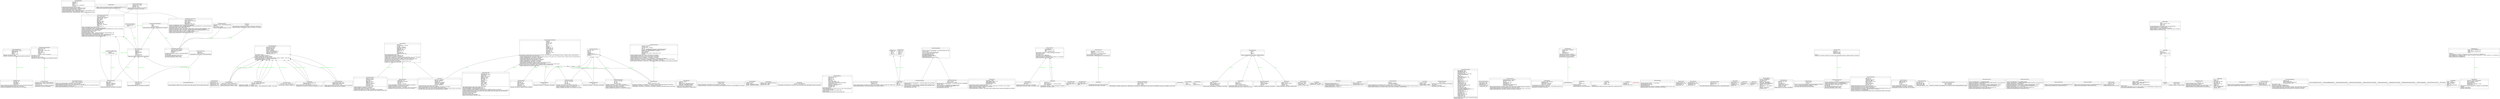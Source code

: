 digraph "classes_quantum_patterns" {
rankdir=BT
charset="utf-8"
"src.core.metrics.height_theory.AdaptiveHeightTheory" [color="black", fontcolor="black", label=<{AdaptiveHeightTheory|height_projection : Linear<br ALIGN="LEFT"/>height_structure<br ALIGN="LEFT"/>hidden_dim : int<br ALIGN="LEFT"/>history<br ALIGN="LEFT"/>optimizer : Adam<br ALIGN="LEFT"/>|adapt(loss: torch.Tensor): None<br ALIGN="LEFT"/>forward(x: torch.Tensor): Tuple[torch.Tensor, Dict[str, torch.Tensor]]<br ALIGN="LEFT"/>}>, shape="record", style="solid"];
"src.core.tiling.optimization.parameter_manager.AdaptiveParameterManager" [color="black", fontcolor="black", label=<{AdaptiveParameterManager|adapt_factor : float<br ALIGN="LEFT"/>base_lr : float<br ALIGN="LEFT"/>learning_rates : Dict[str, float]<br ALIGN="LEFT"/>max_lr : float<br ALIGN="LEFT"/>min_lr : float<br ALIGN="LEFT"/>momentum : float<br ALIGN="LEFT"/>monitor<br ALIGN="LEFT"/>velocities : Dict[str, torch.Tensor]<br ALIGN="LEFT"/>|get_lr(name: str): float<br ALIGN="LEFT"/>get_state_dict(): Dict<br ALIGN="LEFT"/>load_state_dict(state_dict: Dict)<br ALIGN="LEFT"/>step(name: str, param: nn.Parameter, grad: Optional[torch.Tensor])<br ALIGN="LEFT"/>}>, shape="record", style="solid"];
"src.core.metrics.advanced_metrics.AdvancedMetricsAnalyzer" [color="black", fontcolor="black", label=<{AdvancedMetricsAnalyzer|history : Dict[str, List[float]]<br ALIGN="LEFT"/>|compute_cross_tile_flow(pattern: torch.Tensor, tile_size: int): float<br ALIGN="LEFT"/>compute_edge_utilization(pattern: torch.Tensor, edge_threshold: float): float<br ALIGN="LEFT"/>compute_ifq(pattern: torch.Tensor, tile_size: int, window_size: int, edge_threshold: float): InformationFlowMetrics<br ALIGN="LEFT"/>compute_info_density(pattern: torch.Tensor): float<br ALIGN="LEFT"/>compute_pattern_stability(pattern: torch.Tensor, window_size: int): float<br ALIGN="LEFT"/>}>, shape="record", style="solid"];
"src.core.tiling.patterns.cohomology.AdvancedMetricsAnalyzer" [color="black", fontcolor="black", label=<{AdvancedMetricsAnalyzer|<br ALIGN="LEFT"/>|compute_ifq(pattern_stability: float, cross_tile_flow: float, edge_utilization: float, info_density: float): float<br ALIGN="LEFT"/>}>, shape="record", style="solid"];
"src.core.performance.cpu.algorithms.AlgorithmMetrics" [color="black", fontcolor="black", label=<{AlgorithmMetrics|branch_misses : int<br ALIGN="LEFT"/>execution_time : float<br ALIGN="LEFT"/>instruction_count : int<br ALIGN="LEFT"/>numerical_error : float<br ALIGN="LEFT"/>optimization_type : str<br ALIGN="LEFT"/>|}>, shape="record", style="solid"];
"src.core.performance.cpu.algorithms.AlgorithmOptimizer" [color="black", fontcolor="black", label=<{AlgorithmOptimizer|branch_opt : NoneType<br ALIGN="LEFT"/>enable_profiling : bool<br ALIGN="LEFT"/>fast_path : NoneType<br ALIGN="LEFT"/>instruction_counter<br ALIGN="LEFT"/>loop_opt : NoneType<br ALIGN="LEFT"/>metrics : List[AlgorithmMetrics]<br ALIGN="LEFT"/>numerical_opt : NoneType<br ALIGN="LEFT"/>operations : Dict[str, Callable]<br ALIGN="LEFT"/>optimization_level : str<br ALIGN="LEFT"/>|clear_metrics(): None<br ALIGN="LEFT"/>get_metrics(): List[AlgorithmMetrics]<br ALIGN="LEFT"/>optimize_algorithm(func: Callable): Callable<br ALIGN="LEFT"/>optimize_operation(operation_name: str): Any<br ALIGN="LEFT"/>register_fast_path(name: str, implementation: Callable, condition: Callable[..., bool]): None<br ALIGN="LEFT"/>register_operation(name: str, operation: Callable): None<br ALIGN="LEFT"/>set_optimization_level(level: str): None<br ALIGN="LEFT"/>}>, shape="record", style="solid"];
"src.core.tiling.arithmetic_dynamics.ArithmeticDynamics" [color="black", fontcolor="black", label=<{ArithmeticDynamics|adelic_proj : Linear<br ALIGN="LEFT"/>coupling : Parameter<br ALIGN="LEFT"/>flow : Linear<br ALIGN="LEFT"/>height_dim : int<br ALIGN="LEFT"/>height_map : Linear<br ALIGN="LEFT"/>hidden_dim : int<br ALIGN="LEFT"/>l_function : Sequential<br ALIGN="LEFT"/>motive_rank : int<br ALIGN="LEFT"/>num_primes : int<br ALIGN="LEFT"/>output_proj : Linear<br ALIGN="LEFT"/>|compute_dynamics(x: torch.Tensor): torch.Tensor<br ALIGN="LEFT"/>compute_height(x: torch.Tensor): torch.Tensor<br ALIGN="LEFT"/>compute_modular_form(x: torch.Tensor): torch.Tensor<br ALIGN="LEFT"/>compute_motivic_integral(x: torch.Tensor, num_samples: int): torch.Tensor<br ALIGN="LEFT"/>forward(x: torch.Tensor, steps: int, return_trajectory: bool): Tuple[torch.Tensor, Dict]<br ALIGN="LEFT"/>}>, shape="record", style="solid"];
"src.core.tiling.patterns.cohomology.ArithmeticDynamics" [color="black", fontcolor="black", label=<{ArithmeticDynamics|flow : Linear<br ALIGN="LEFT"/>hidden_dim : int<br ALIGN="LEFT"/>hidden_proj : Sequential<br ALIGN="LEFT"/>l_function : Sequential<br ALIGN="LEFT"/>motive_rank : int<br ALIGN="LEFT"/>num_primes : int<br ALIGN="LEFT"/>|compute_dynamics(state: torch.Tensor): torch.Tensor<br ALIGN="LEFT"/>}>, shape="record", style="solid"];
"src.core.tiling.patterns.cohomology.ArithmeticForm" [color="black", fontcolor="black", label=<{ArithmeticForm|coefficients : Tensor<br ALIGN="LEFT"/>degree : int<br ALIGN="LEFT"/>dynamics_state : Optional[torch.Tensor]<br ALIGN="LEFT"/>height_data : Optional[torch.Tensor]<br ALIGN="LEFT"/>prime_bases : Optional[torch.Tensor]<br ALIGN="LEFT"/>|exterior_derivative(): 'ArithmeticForm'<br ALIGN="LEFT"/>wedge(other: 'ArithmeticForm'): 'ArithmeticForm'<br ALIGN="LEFT"/>}>, shape="record", style="solid"];
"src.core.tiling.arithmetic_dynamics.ArithmeticPattern" [color="black", fontcolor="black", label=<{ArithmeticPattern|hidden_dim : int<br ALIGN="LEFT"/>input_dim : int<br ALIGN="LEFT"/>layers : ModuleList<br ALIGN="LEFT"/>motive_rank : int<br ALIGN="LEFT"/>num_layers : int<br ALIGN="LEFT"/>pattern_proj : Linear<br ALIGN="LEFT"/>|forward(x: torch.Tensor): Tuple[torch.Tensor, List[Dict]]<br ALIGN="LEFT"/>}>, shape="record", style="solid"];
"src.core.attention.compute.AttentionCompute" [color="black", fontcolor="black", label=<{AttentionCompute|dropout : float<br ALIGN="LEFT"/>|compute_output(scores: torch.Tensor, value: torch.Tensor): torch.Tensor<br ALIGN="LEFT"/>compute_scores(query: torch.Tensor, key: torch.Tensor, mask: Optional[torch.Tensor], scale: Optional[float]): torch.Tensor<br ALIGN="LEFT"/>}>, shape="record", style="solid"];
"src.core.tiling.quantum_geometric_attention.AttentionMetrics" [color="black", fontcolor="black", label=<{AttentionMetrics|complexity : Tensor<br ALIGN="LEFT"/>entropy : Tensor<br ALIGN="LEFT"/>sparsity : Optional[torch.Tensor]<br ALIGN="LEFT"/>stability : Optional[torch.Tensor]<br ALIGN="LEFT"/>|}>, shape="record", style="solid"];
"src.core.tiling.quantum_geometric_attention.AttentionState" [color="black", fontcolor="black", label=<{AttentionState|attention_scores : Optional[torch.Tensor]<br ALIGN="LEFT"/>geometric_state : Tensor<br ALIGN="LEFT"/>quantum_state : Tensor<br ALIGN="LEFT"/>|}>, shape="record", style="solid"];
"src.core.attention.base.BaseAttention" [color="black", fontcolor="black", label=<{BaseAttention|backend : AttentionBackend<br ALIGN="LEFT"/>|forward(query: torch.Tensor, key: torch.Tensor, value: torch.Tensor, mask: Optional[torch.Tensor]): torch.Tensor<br ALIGN="LEFT"/>}>, shape="record", style="solid"];
"src.core.patterns.fiber_bundle.BaseFiberBundle" [color="black", fontcolor="black", label=<{BaseFiberBundle|base_dim : int<br ALIGN="LEFT"/>connection<br ALIGN="LEFT"/>fiber_dim : int<br ALIGN="LEFT"/>metric<br ALIGN="LEFT"/>structure_group : Optional[str]<br ALIGN="LEFT"/>total_dim<br ALIGN="LEFT"/>|bundle_projection(total_space: Tensor): Tensor<br ALIGN="LEFT"/>compute_holonomy_algebra(holonomies: List[Tensor]): Tensor<br ALIGN="LEFT"/>compute_holonomy_group(holonomies: List[Tensor]): Tensor<br ALIGN="LEFT"/>connection_form(tangent_vector: Tensor): Tensor<br ALIGN="LEFT"/>local_trivialization(point: Tensor): Tuple[LocalChart[Tensor], FiberChart[Tensor, str]]<br ALIGN="LEFT"/>parallel_transport(section: Tensor, path: Tensor): Tensor<br ALIGN="LEFT"/>transition_functions(chart1: LocalChart[Tensor], chart2: LocalChart[Tensor]): Tensor<br ALIGN="LEFT"/>}>, shape="record", style="solid"];
"src.core.patterns.riemannian.BaseRiemannianStructure" [color="black", fontcolor="black", label=<{BaseRiemannianStructure|cache : Dict[str, Any]<br ALIGN="LEFT"/>connection_coeffs : Parameter<br ALIGN="LEFT"/>device : device<br ALIGN="LEFT"/>dtype : Ellipsis<br ALIGN="LEFT"/>manifold_dim : int<br ALIGN="LEFT"/>metric_factors : Parameter<br ALIGN="LEFT"/>|compute_christoffel(points: Tensor): ChristoffelSymbols[Tensor]<br ALIGN="LEFT"/>compute_curvature(points: Tensor, christoffel: Optional[ChristoffelSymbols[Tensor]]): CurvatureTensor[Tensor]<br ALIGN="LEFT"/>compute_metric(points: Tensor): MetricTensor[Tensor]<br ALIGN="LEFT"/>exp_map(point: Tensor, vector: Tensor): Tensor<br ALIGN="LEFT"/>geodesic_flow(initial_point: Tensor, initial_velocity: Tensor, steps: int, step_size: float): Tuple[Tensor, Tensor]<br ALIGN="LEFT"/>lie_derivative_metric(point: Tensor, vector_field: Callable[[Tensor], Tensor]): MetricTensor[Tensor]<br ALIGN="LEFT"/>parallel_transport(vector: Tensor, path: Tensor, connection: Optional[ChristoffelSymbols[Tensor]]): Tensor<br ALIGN="LEFT"/>sectional_curvature(point: Tensor, v1: Tensor, v2: Tensor): Tensor<br ALIGN="LEFT"/>validate_connection_properties(connection: ChristoffelSymbols[Tensor]): bool<br ALIGN="LEFT"/>validate_metric_properties(metric: MetricTensor[Tensor]): bool<br ALIGN="LEFT"/>}>, shape="record", style="solid"];
"src.core.benchmarks.metrics.BenchmarkMetrics" [color="black", fontcolor="black", label=<{BenchmarkMetrics|backward_time : float<br ALIGN="LEFT"/>batch_size : int<br ALIGN="LEFT"/>device : str<br ALIGN="LEFT"/>efficiency : float<br ALIGN="LEFT"/>flops : float<br ALIGN="LEFT"/>forward_time : float<br ALIGN="LEFT"/>memory_allocated_mb : float<br ALIGN="LEFT"/>memory_pool : Optional[MemoryPoolManager]<br ALIGN="LEFT"/>num_parameters : int<br ALIGN="LEFT"/>operations : List[OperationMetrics]<br ALIGN="LEFT"/>peak_memory_mb : float<br ALIGN="LEFT"/>throughput : float<br ALIGN="LEFT"/>total_time : float<br ALIGN="LEFT"/>|compute_throughput()<br ALIGN="LEFT"/>from_model(model: torch.nn.Module, input_size: tuple): 'BenchmarkMetrics'<br ALIGN="LEFT"/>record_operation(name: str)<br ALIGN="LEFT"/>to_dict(): Dict[str, Union[float, int, Dict[str, Any]]]<br ALIGN="LEFT"/>update_memory()<br ALIGN="LEFT"/>update_timing(forward_time: float, backward_time: float)<br ALIGN="LEFT"/>}>, shape="record", style="solid"];
"src.core.patterns.formation.BifurcationAnalyzer" [color="black", fontcolor="black", label=<{BifurcationAnalyzer|threshold : float<br ALIGN="LEFT"/>window_size : int<br ALIGN="LEFT"/>|analyze_stability(pattern: torch.Tensor, parameter_range: Tuple[float, float], num_points: int): Dict[str, Any]<br ALIGN="LEFT"/>detect_bifurcations(pattern: torch.Tensor, parameter: torch.Tensor): List[float]<br ALIGN="LEFT"/>}>, shape="record", style="solid"];
"src.core.performance.cpu.algorithms.BranchOptimizer" [color="black", fontcolor="black", label=<{BranchOptimizer|branch_stats : Dict[str, Dict[bool, int]]<br ALIGN="LEFT"/>|likely(condition: bool, branch_id: str): bool<br ALIGN="LEFT"/>optimize_branches(func: Callable): Callable<br ALIGN="LEFT"/>}>, shape="record", style="solid"];
"src.core.vulkan.resources.BufferResource" [color="black", fontcolor="black", label=<{BufferResource|buffer : int<br ALIGN="LEFT"/>memory<br ALIGN="LEFT"/>size : int<br ALIGN="LEFT"/>usage : int<br ALIGN="LEFT"/>|}>, shape="record", style="solid"];
"src.core.performance.cpu_memory.CPUMemoryManager" [color="black", fontcolor="black", label=<{CPUMemoryManager|<br ALIGN="LEFT"/>|allocate_tensor(size: Union[Tuple[int, ...], torch.Size], dtype: Any): torch.Tensor<br ALIGN="LEFT"/>cleanup(): None<br ALIGN="LEFT"/>copy_from_device(src: torch.Tensor, dst: Union[torch.Tensor, np.ndarray]): None<br ALIGN="LEFT"/>copy_to_device(src: Union[torch.Tensor, np.ndarray], dst: torch.Tensor): None<br ALIGN="LEFT"/>free_tensor(tensor: torch.Tensor): None<br ALIGN="LEFT"/>get_fragmentation_ratio(): float<br ALIGN="LEFT"/>}>, shape="record", style="solid"];
"src.core.performance.cpu_optimizer.CPUOptimizer" [color="black", fontcolor="black", label=<{CPUOptimizer|cpu_profiler : Profile<br ALIGN="LEFT"/>enable_memory_tracking : bool<br ALIGN="LEFT"/>enable_profiling : bool<br ALIGN="LEFT"/>line_profiler : LineProfiler<br ALIGN="LEFT"/>memory_profiler<br ALIGN="LEFT"/>|get_performance_metrics(): PerformanceMetrics<br ALIGN="LEFT"/>optimize_computation(computation_graph: torch.nn.Module, sample_input: torch.Tensor): torch.nn.Module<br ALIGN="LEFT"/>optimize_memory_access(tensor: torch.Tensor): torch.Tensor<br ALIGN="LEFT"/>profile_execution(func: Callable): Callable<br ALIGN="LEFT"/>vectorize_operation(func: Callable[..., torch.Tensor], inputs: List[torch.Tensor], chunk_size: Optional[int]): torch.Tensor<br ALIGN="LEFT"/>}>, shape="record", style="solid"];
"src.core.performance.cpu.memory.CacheOptimizer" [color="black", fontcolor="black", label=<{CacheOptimizer|cache_line_size : int<br ALIGN="LEFT"/>stats : dict<br ALIGN="LEFT"/>|optimize_layout(tensor: torch.Tensor): torch.Tensor<br ALIGN="LEFT"/>prefetch(tensor: torch.Tensor, indices: torch.Tensor): None<br ALIGN="LEFT"/>}>, shape="record", style="solid"];
"src.core.patterns.riemannian_base copy.ChristoffelSymbols" [color="black", fontcolor="black", label=<{ChristoffelSymbols|is_symmetric : bool<br ALIGN="LEFT"/>metric : MetricTensor[T]<br ALIGN="LEFT"/>values : T<br ALIGN="LEFT"/>|}>, shape="record", style="solid"];
"src.core.patterns.riemannian_base.ChristoffelSymbols" [color="black", fontcolor="black", label=<{ChristoffelSymbols|is_symmetric : bool<br ALIGN="LEFT"/>metric : MetricTensor[T]<br ALIGN="LEFT"/>values : T<br ALIGN="LEFT"/>|}>, shape="record", style="solid"];
"src.core.tiling.patterns.cohomology.CohomologyGroup" [color="black", fontcolor="black", label=<{CohomologyGroup|base_space<br ALIGN="LEFT"/>boundaries : List[ArithmeticForm]<br ALIGN="LEFT"/>degree : int<br ALIGN="LEFT"/>representatives : List[ArithmeticForm]<br ALIGN="LEFT"/>|add_cocycle(form: ArithmeticForm): None<br ALIGN="LEFT"/>cup_product(other: 'CohomologyGroup'): 'CohomologyGroup'<br ALIGN="LEFT"/>}>, shape="record", style="solid"];
"src.core.performance.vulkan.shaders.ComputeShaderDispatcher" [color="black", fontcolor="black", label=<{ComputeShaderDispatcher|command_pool : c_void_p<br ALIGN="LEFT"/>device : c_void_p<br ALIGN="LEFT"/>queue : c_void_p<br ALIGN="LEFT"/>|dispatch(pipeline: VkPipeline, pipeline_layout: VkPipelineLayout, descriptor_set: VkDescriptorSet, push_constants: Optional[bytes], group_count: Tuple[int, int, int]): None<br ALIGN="LEFT"/>}>, shape="record", style="solid"];
"src.core.vulkan.resources.ConvertibleToInt" [color="black", fontcolor="black", label=<{ConvertibleToInt|<br ALIGN="LEFT"/>|}>, shape="record", style="solid"];
"src.core.patterns.riemannian_base copy.CurvatureTensor" [color="black", fontcolor="black", label=<{CurvatureTensor|ricci : T<br ALIGN="LEFT"/>riemann : T<br ALIGN="LEFT"/>scalar : Union<br ALIGN="LEFT"/>|}>, shape="record", style="solid"];
"src.core.patterns.riemannian_base.CurvatureTensor" [color="black", fontcolor="black", label=<{CurvatureTensor|ricci : T<br ALIGN="LEFT"/>riemann : T<br ALIGN="LEFT"/>scalar_curvatures : T<br ALIGN="LEFT"/>|}>, shape="record", style="solid"];
"src.core.tiling.patterns.cohomology.DeRhamCohomology" [color="black", fontcolor="black", label=<{DeRhamCohomology|cohomology_groups : List[CohomologyGroup]<br ALIGN="LEFT"/>manifold<br ALIGN="LEFT"/>|betti_numbers(): List[int]<br ALIGN="LEFT"/>compute_cohomology(max_degree: int): None<br ALIGN="LEFT"/>}>, shape="record", style="solid"];
"src.core.metrics.evolution.ErgodicAnalysis" [color="black", fontcolor="black", label=<{ErgodicAnalysis|hidden_dim : int<br ALIGN="LEFT"/>history : List[torch.Tensor]<br ALIGN="LEFT"/>num_observables : int<br ALIGN="LEFT"/>observables : ModuleList<br ALIGN="LEFT"/>|compute_ergodic_average(pattern: torch.Tensor): torch.Tensor<br ALIGN="LEFT"/>}>, shape="record", style="solid"];
"src.core.attention.geometric.EuclideanExponential" [color="black", fontcolor="black", label=<{EuclideanExponential|dim : int<br ALIGN="LEFT"/>|forward(x: torch.Tensor, v: torch.Tensor): torch.Tensor<br ALIGN="LEFT"/>}>, shape="record", style="solid"];
"src.core.attention.geometric.EuclideanLogarithm" [color="black", fontcolor="black", label=<{EuclideanLogarithm|dim : int<br ALIGN="LEFT"/>|forward(x: torch.Tensor, y: torch.Tensor): torch.Tensor<br ALIGN="LEFT"/>}>, shape="record", style="solid"];
"src.core.metrics.evolution.EvolutionAnalyzer" [color="black", fontcolor="black", label=<{EvolutionAnalyzer|ergodic<br ALIGN="LEFT"/>flow<br ALIGN="LEFT"/>l_function<br ALIGN="LEFT"/>orbit<br ALIGN="LEFT"/>|analyze_evolution(pattern: torch.Tensor): EvolutionMetrics<br ALIGN="LEFT"/>}>, shape="record", style="solid"];
"src.core.metrics.evolution.EvolutionMetrics" [color="black", fontcolor="black", label=<{EvolutionMetrics|ergodic_avg : Tensor<br ALIGN="LEFT"/>flow_metrics : Tensor<br ALIGN="LEFT"/>l_values : Tensor<br ALIGN="LEFT"/>orbit_stats : Dict[str, float]<br ALIGN="LEFT"/>|}>, shape="record", style="solid"];
"src.core.performance.cpu.algorithms.FastPathDict" [color="black", fontcolor="black", label=<{FastPathDict|condition : Callable[..., bool]<br ALIGN="LEFT"/>implementation : Callable[..., Any]<br ALIGN="LEFT"/>|}>, shape="record", style="solid"];
"src.core.performance.cpu.algorithms.FastPathOptimizer" [color="black", fontcolor="black", label=<{FastPathOptimizer|fast_paths : Dict[str, FastPathDict]<br ALIGN="LEFT"/>path_stats : Dict[str, int]<br ALIGN="LEFT"/>|optimize(func: Callable[..., T]): Callable[..., T]<br ALIGN="LEFT"/>register_fast_path(name: str, condition: Callable[..., bool], implementation: Callable[..., Any]): None<br ALIGN="LEFT"/>}>, shape="record", style="solid"];
"src.core.tiling.patterns.fiber_bundle.FiberBundle" [color="black", fontcolor="black", label=<{FiberBundle|<br ALIGN="LEFT"/>|bundle_projection(total_space: T): T<br ALIGN="LEFT"/>connection_form(tangent_vector: T): T<br ALIGN="LEFT"/>local_trivialization(point: T): Tuple[LocalChart[T], FiberChart[T, str]]<br ALIGN="LEFT"/>parallel_transport(section: T, path: T): T<br ALIGN="LEFT"/>transition_functions(chart1: T, chart2: T): T<br ALIGN="LEFT"/>}>, shape="record", style="solid"];
"src.core.tiling.patterns.cohomology.FiberBundle" [color="black", fontcolor="black", label=<{FiberBundle|<br ALIGN="LEFT"/>|get_connection(point: torch.Tensor): torch.Tensor<br ALIGN="LEFT"/>get_fiber(point: torch.Tensor): torch.Tensor<br ALIGN="LEFT"/>}>, shape="record", style="solid"];
"src.core.tiling.patterns.fiber_bundle.FiberChart" [color="black", fontcolor="black", label=<{FiberChart|fiber_coordinates : T<br ALIGN="LEFT"/>structure_group : StructureGroup<br ALIGN="LEFT"/>transition_functions : dict<br ALIGN="LEFT"/>|}>, shape="record", style="solid"];
"src.core.flow.computation.FlowComputation" [color="black", fontcolor="black", label=<{FlowComputation|dim : int<br ALIGN="LEFT"/>potential : Sequential<br ALIGN="LEFT"/>vector_field : Sequential<br ALIGN="LEFT"/>|compute_gradient_flow(x: torch.Tensor, steps: int, step_size: float): List[torch.Tensor]<br ALIGN="LEFT"/>compute_hamiltonian_flow(x: torch.Tensor, p: torch.Tensor, steps: int, step_size: float): Tuple[List[torch.Tensor], List[torch.Tensor]]<br ALIGN="LEFT"/>compute_parallel_transport(curve: List[torch.Tensor], initial_vector: torch.Tensor): List[torch.Tensor]<br ALIGN="LEFT"/>}>, shape="record", style="solid"];
"src.core.metrics.evolution.FlowEvolution" [color="black", fontcolor="black", label=<{FlowEvolution|flow : Linear<br ALIGN="LEFT"/>flow_dim : int<br ALIGN="LEFT"/>hidden_dim : int<br ALIGN="LEFT"/>history : List[torch.Tensor]<br ALIGN="LEFT"/>|compute_flow(pattern: torch.Tensor): torch.Tensor<br ALIGN="LEFT"/>get_evolution_stats(window_size: int): Dict[str, torch.Tensor]<br ALIGN="LEFT"/>}>, shape="record", style="solid"];
"src.core.tiling.quantum_geometric_attention.FlowMetrics" [color="black", fontcolor="black", label=<{FlowMetrics|curvature : Tensor<br ALIGN="LEFT"/>energy : Tensor<br ALIGN="LEFT"/>geodesic_distance : Tensor<br ALIGN="LEFT"/>parallel_transport : Tensor<br ALIGN="LEFT"/>|}>, shape="record", style="solid"];
"src.core.performance.gpu.memory_management.GPUMemoryManager" [color="black", fontcolor="black", label=<{GPUMemoryManager|device : device<br ALIGN="LEFT"/>|allocate(size: tuple, dtype: torch.dtype): torch.Tensor<br ALIGN="LEFT"/>clear_cache()<br ALIGN="LEFT"/>free(tensor: torch.Tensor)<br ALIGN="LEFT"/>get_memory_stats(): Dict[str, float]<br ALIGN="LEFT"/>}>, shape="record", style="solid"];
"src.core.tiling.geometric_flow.GeometricFlow" [color="black", fontcolor="black", label=<{GeometricFlow|arithmetic<br ALIGN="LEFT"/>chart_embedding : Parameter<br ALIGN="LEFT"/>dt : float<br ALIGN="LEFT"/>flow_field : ModuleList<br ALIGN="LEFT"/>hamiltonian : Sequential<br ALIGN="LEFT"/>hidden_dim : int<br ALIGN="LEFT"/>integration_steps : int<br ALIGN="LEFT"/>manifold_dim : int<br ALIGN="LEFT"/>metric<br ALIGN="LEFT"/>motive_rank : int<br ALIGN="LEFT"/>num_charts : int<br ALIGN="LEFT"/>stability_threshold : float<br ALIGN="LEFT"/>|adapt_timestep(stability: float): float<br ALIGN="LEFT"/>check_stability(metrics_history: List[float]): float<br ALIGN="LEFT"/>compute_metric(x: torch.Tensor): torch.Tensor<br ALIGN="LEFT"/>compute_metric_component(x: torch.Tensor, tangent: torch.Tensor, i: int, j: int): torch.Tensor<br ALIGN="LEFT"/>compute_ricci_curvature(x: torch.Tensor, metric: torch.Tensor): torch.Tensor<br ALIGN="LEFT"/>compute_scalar_curvature(riemann: torch.Tensor, metric: torch.Tensor): torch.Tensor<br ALIGN="LEFT"/>evolve_metric(x: torch.Tensor, metric: torch.Tensor, dt: float): torch.Tensor<br ALIGN="LEFT"/>flow_proj(x: torch.Tensor): torch.Tensor<br ALIGN="LEFT"/>forward(x: torch.Tensor, return_path: bool): Tuple[torch.Tensor, Dict]<br ALIGN="LEFT"/>tangent_proj(x: torch.Tensor): torch.Tensor<br ALIGN="LEFT"/>}>, shape="record", style="solid"];
"src.core.tiling.config.GeometricFlowConfig" [color="black", fontcolor="black", label=<{GeometricFlowConfig|MAX_DENSITY : float<br ALIGN="LEFT"/>MIN_DENSITY : float<br ALIGN="LEFT"/>MIN_RESOLUTION : float<br ALIGN="LEFT"/>adam_epsilon : float<br ALIGN="LEFT"/>attention_probs_dropout_prob : float<br ALIGN="LEFT"/>curvature_threshold : float<br ALIGN="LEFT"/>dim : int<br ALIGN="LEFT"/>dropout : float<br ALIGN="LEFT"/>entanglement_threshold : float<br ALIGN="LEFT"/>flow_epsilon : float<br ALIGN="LEFT"/>flow_lr : float<br ALIGN="LEFT"/>flow_steps : int<br ALIGN="LEFT"/>hidden_act : str<br ALIGN="LEFT"/>hidden_dropout_prob : float<br ALIGN="LEFT"/>hidden_size : int<br ALIGN="LEFT"/>initializer_range : float<br ALIGN="LEFT"/>intermediate_size : int<br ALIGN="LEFT"/>layer_norm_eps : float<br ALIGN="LEFT"/>layer_norm_eps_geometric : float<br ALIGN="LEFT"/>learning_rate : float<br ALIGN="LEFT"/>max_delta : float<br ALIGN="LEFT"/>max_grad_norm : float<br ALIGN="LEFT"/>max_position_embeddings : int<br ALIGN="LEFT"/>max_position_embeddings_geometric : int<br ALIGN="LEFT"/>measurement_samples : int<br ALIGN="LEFT"/>min_delta : float<br ALIGN="LEFT"/>num_attention_heads : int<br ALIGN="LEFT"/>num_heads : int<br ALIGN="LEFT"/>num_hidden_layers : int<br ALIGN="LEFT"/>quantum_dim : int<br ALIGN="LEFT"/>stability_threshold : float<br ALIGN="LEFT"/>warmup_steps : int<br ALIGN="LEFT"/>weight_decay : float<br ALIGN="LEFT"/>|from_dict(config_dict: Dict[str, Any]): 'GeometricFlowConfig'<br ALIGN="LEFT"/>to_dict(): Dict[str, Any]<br ALIGN="LEFT"/>}>, shape="record", style="solid"];
"src.core.attention.geometric.GeometricStructures" [color="black", fontcolor="black", label=<{GeometricStructures|connection : Parameter<br ALIGN="LEFT"/>curvature : float<br ALIGN="LEFT"/>curvature_tensor : Parameter<br ALIGN="LEFT"/>dim : int<br ALIGN="LEFT"/>exp_map : Union[HyperbolicExponential, EuclideanExponential]<br ALIGN="LEFT"/>log_map : Union[HyperbolicLogarithm, EuclideanLogarithm]<br ALIGN="LEFT"/>manifold_type : Literal['hyperbolic', 'euclidean']<br ALIGN="LEFT"/>metric : Parameter<br ALIGN="LEFT"/>num_heads : int<br ALIGN="LEFT"/>parallel_transport_method : Literal['schild', 'pole']<br ALIGN="LEFT"/>transport<br ALIGN="LEFT"/>|compute_exponential_map(x: torch.Tensor, v: torch.Tensor): torch.Tensor<br ALIGN="LEFT"/>compute_geodesic(x: torch.Tensor, v: torch.Tensor, steps: int): torch.Tensor<br ALIGN="LEFT"/>compute_geodesic_distance(x: torch.Tensor, y: torch.Tensor): torch.Tensor<br ALIGN="LEFT"/>compute_logarithmic_map(x: torch.Tensor, y: torch.Tensor): torch.Tensor<br ALIGN="LEFT"/>compute_sectional_curvature(x: torch.Tensor, v1: torch.Tensor, v2: torch.Tensor): torch.Tensor<br ALIGN="LEFT"/>forward(x: torch.Tensor, y: torch.Tensor, v: Optional[torch.Tensor], return_diagnostics: bool): Dict[str, torch.Tensor]<br ALIGN="LEFT"/>parallel_transport_batch(x: torch.Tensor, y: torch.Tensor, v: torch.Tensor): torch.Tensor<br ALIGN="LEFT"/>process_points(x: torch.Tensor, y: torch.Tensor, v: Optional[torch.Tensor], return_diagnostics: bool): Dict[str, torch.Tensor]<br ALIGN="LEFT"/>}>, shape="record", style="solid"];
"src.core.tiling.quantum_geometric_attention.GeometricStructures" [color="black", fontcolor="black", label=<{GeometricStructures|curvature : float<br ALIGN="LEFT"/>dim : int<br ALIGN="LEFT"/>exp_map<br ALIGN="LEFT"/>log_map<br ALIGN="LEFT"/>manifold_type : str<br ALIGN="LEFT"/>parallel_transport_method : str<br ALIGN="LEFT"/>transport<br ALIGN="LEFT"/>|}>, shape="record", style="solid"];
"src.core.metrics.height_theory.HeightStructure" [color="black", fontcolor="black", label=<{HeightStructure|base_field : str<br ALIGN="LEFT"/>local_heights<br ALIGN="LEFT"/>num_primes : int<br ALIGN="LEFT"/>prime_bases<br ALIGN="LEFT"/>|analyze_growth(points: List[torch.Tensor], window_size: int): Dict[str, torch.Tensor]<br ALIGN="LEFT"/>compute_canonical_height(point: torch.Tensor): torch.Tensor<br ALIGN="LEFT"/>compute_local_height(point: torch.Tensor, prime: int): torch.Tensor<br ALIGN="LEFT"/>}>, shape="record", style="solid"];
"src.core.tiling.patterns.cohomology.HeightStructure" [color="black", fontcolor="black", label=<{HeightStructure|num_primes : int<br ALIGN="LEFT"/>prime_bases<br ALIGN="LEFT"/>|compute_height(coefficients: torch.Tensor): torch.Tensor<br ALIGN="LEFT"/>}>, shape="record", style="solid"];
"src.core.attention.geometric.HyperbolicExponential" [color="black", fontcolor="black", label=<{HyperbolicExponential|curvature : Parameter<br ALIGN="LEFT"/>dim : int<br ALIGN="LEFT"/>eps : float<br ALIGN="LEFT"/>max_norm : float<br ALIGN="LEFT"/>|forward(x: torch.Tensor, v: torch.Tensor): torch.Tensor<br ALIGN="LEFT"/>minkowski_inner(x: torch.Tensor, y: torch.Tensor): torch.Tensor<br ALIGN="LEFT"/>minkowski_norm(v: torch.Tensor): torch.Tensor<br ALIGN="LEFT"/>project_to_hyperboloid(x: torch.Tensor): torch.Tensor<br ALIGN="LEFT"/>project_to_tangent(x: torch.Tensor, v: torch.Tensor): torch.Tensor<br ALIGN="LEFT"/>}>, shape="record", style="solid"];
"src.core.attention.geometric.HyperbolicLogarithm" [color="black", fontcolor="black", label=<{HyperbolicLogarithm|curvature : Parameter<br ALIGN="LEFT"/>dim : int<br ALIGN="LEFT"/>eps : float<br ALIGN="LEFT"/>max_dist : float<br ALIGN="LEFT"/>|forward(x: torch.Tensor, y: torch.Tensor): torch.Tensor<br ALIGN="LEFT"/>minkowski_inner(x: torch.Tensor, y: torch.Tensor): torch.Tensor<br ALIGN="LEFT"/>project_to_hyperboloid(x: torch.Tensor): torch.Tensor<br ALIGN="LEFT"/>project_to_tangent(x: torch.Tensor, v: torch.Tensor): torch.Tensor<br ALIGN="LEFT"/>}>, shape="record", style="solid"];
"src.core.vulkan.resources.ImageResource" [color="black", fontcolor="black", label=<{ImageResource|extent : Any<br ALIGN="LEFT"/>format : int<br ALIGN="LEFT"/>image : int<br ALIGN="LEFT"/>memory<br ALIGN="LEFT"/>view : int<br ALIGN="LEFT"/>|}>, shape="record", style="solid"];
"src.core.metrics.advanced_metrics.InformationFlowMetrics" [color="black", fontcolor="black", label=<{InformationFlowMetrics|cross_tile_flow : float<br ALIGN="LEFT"/>edge_utilization : float<br ALIGN="LEFT"/>info_density : float<br ALIGN="LEFT"/>pattern_stability : float<br ALIGN="LEFT"/>|compute_ifq(): float<br ALIGN="LEFT"/>}>, shape="record", style="solid"];
"src.core.attention.routing.InformationRouter" [color="black", fontcolor="black", label=<{InformationRouter|bottleneck_detector : Sequential<br ALIGN="LEFT"/>bottleneck_threshold : float<br ALIGN="LEFT"/>dim : int<br ALIGN="LEFT"/>exploration_rate : float<br ALIGN="LEFT"/>num_heads : int<br ALIGN="LEFT"/>path_predictor : GRU<br ALIGN="LEFT"/>pattern_dynamics : PatternDynamics<br ALIGN="LEFT"/>route_scorer : Sequential<br ALIGN="LEFT"/>|detect_bottlenecks(states: torch.Tensor, routing_scores: torch.Tensor): tuple[torch.Tensor, torch.Tensor]<br ALIGN="LEFT"/>forward(states: torch.Tensor, return_diagnostics: bool): dict[str, torch.Tensor]<br ALIGN="LEFT"/>optimize_bottlenecks(states: torch.Tensor, bottlenecks: torch.Tensor, impact: torch.Tensor): torch.Tensor<br ALIGN="LEFT"/>predict_optimal_path(states: torch.Tensor, start_idx: torch.Tensor): torch.Tensor<br ALIGN="LEFT"/>}>, shape="record", style="solid"];
"src.core.performance.cpu.algorithms.InstructionCounter" [color="black", fontcolor="black", label=<{InstructionCounter|instruction_counts : Dict[str, int]<br ALIGN="LEFT"/>|get_instruction_count(func: Callable): int<br ALIGN="LEFT"/>}>, shape="record", style="solid"];
"src.core.tiling.patterns.cohomology.Integration" [color="black", fontcolor="black", label=<{Integration|manifold<br ALIGN="LEFT"/>|apply_stokes(form: ArithmeticForm, domain: torch.Tensor): torch.Tensor<br ALIGN="LEFT"/>integrate_form(form: ArithmeticForm, domain: torch.Tensor): torch.Tensor<br ALIGN="LEFT"/>}>, shape="record", style="solid"];
"src.core.metrics.evolution.LFunctionComputation" [color="black", fontcolor="black", label=<{LFunctionComputation|hidden_dim : int<br ALIGN="LEFT"/>network : Sequential<br ALIGN="LEFT"/>num_factors : int<br ALIGN="LEFT"/>rank : int<br ALIGN="LEFT"/>|compute_l_values(pattern: torch.Tensor): torch.Tensor<br ALIGN="LEFT"/>}>, shape="record", style="solid"];
"src.core.models.base.LayerGeometry" [color="black", fontcolor="black", label=<{LayerGeometry|connection_coeffs : Parameter<br ALIGN="LEFT"/>manifold_dim : int<br ALIGN="LEFT"/>metric_tensor : Parameter<br ALIGN="LEFT"/>pattern_dim : NoneType<br ALIGN="LEFT"/>|connection(points: torch.Tensor): torch.Tensor<br ALIGN="LEFT"/>get_riemannian_framework(points: torch.Tensor): PatternRiemannianStructure<br ALIGN="LEFT"/>metric(points: torch.Tensor): torch.Tensor<br ALIGN="LEFT"/>}>, shape="record", style="solid"];
"src.core.models.base.LayerGeometryDict" [color="black", fontcolor="black", label=<{LayerGeometryDict|<br ALIGN="LEFT"/>|}>, shape="record", style="solid"];
"src.core.tiling.quantum_attention_tile.LoadBalancer" [color="black", fontcolor="black", label=<{LoadBalancer|loads<br ALIGN="LEFT"/>num_tiles : int<br ALIGN="LEFT"/>|balance(): List[int]<br ALIGN="LEFT"/>get_load(tile_idx: int): LoadProfile<br ALIGN="LEFT"/>update_load(tile_idx: int, load: LoadProfile)<br ALIGN="LEFT"/>}>, shape="record", style="solid"];
"src.core.tiling.quantum_attention_tile.LoadProfile" [color="black", fontcolor="black", label=<{LoadProfile|compute : float<br ALIGN="LEFT"/>io : float<br ALIGN="LEFT"/>memory : float<br ALIGN="LEFT"/>|total(): float<br ALIGN="LEFT"/>weighted(compute_weight: float, memory_weight: float, io_weight: float): float<br ALIGN="LEFT"/>}>, shape="record", style="solid"];
"src.core.tiling.patterns.fiber_bundle.LocalChart" [color="black", fontcolor="black", label=<{LocalChart|coordinates : T<br ALIGN="LEFT"/>dimension : int<br ALIGN="LEFT"/>transition_maps : dict<br ALIGN="LEFT"/>|}>, shape="record", style="solid"];
"src.core.performance.cpu.algorithms.LoopOptimizer" [color="black", fontcolor="black", label=<{LoopOptimizer|loop_stats : Dict[str, Dict[str, int]]<br ALIGN="LEFT"/>unroll_threshold : int<br ALIGN="LEFT"/>|fuse_loops(operations: List[Callable[[T], T]], data: T): T<br ALIGN="LEFT"/>unroll(loop_id: str, iterations: int, operation: Callable[[int], T]): List[T]<br ALIGN="LEFT"/>}>, shape="record", style="solid"];
"src.core.vulkan.memory.MemoryBlock" [color="black", fontcolor="black", label=<{MemoryBlock|memory : Any<br ALIGN="LEFT"/>offset : int<br ALIGN="LEFT"/>size : int<br ALIGN="LEFT"/>type_index : int<br ALIGN="LEFT"/>|}>, shape="record", style="solid"];
"src.core.performance.memory_base.MemoryError" [color="black", fontcolor="red", label=<{MemoryError|<br ALIGN="LEFT"/>|}>, shape="record", style="solid"];
"src.core.performance.cpu.memory.MemoryManager" [color="black", fontcolor="black", label=<{MemoryManager|cache_optimizer<br ALIGN="LEFT"/>enable_monitoring : bool<br ALIGN="LEFT"/>pool<br ALIGN="LEFT"/>stats : List[MemoryStats]<br ALIGN="LEFT"/>|allocate(shape: Tuple[int, ...], dtype: torch.dtype): torch.Tensor<br ALIGN="LEFT"/>clear_metrics(): None<br ALIGN="LEFT"/>clear_stats(): None<br ALIGN="LEFT"/>create_pool(size: int): MemoryPool<br ALIGN="LEFT"/>get_memory_stats(): List[MemoryStats]<br ALIGN="LEFT"/>optimize_tensor(tensor: torch.Tensor, access_pattern: str): torch.Tensor<br ALIGN="LEFT"/>release_tensor(tensor: torch.Tensor): None<br ALIGN="LEFT"/>}>, shape="record", style="solid"];
"src.core.performance.cpu.memory_management.MemoryManager" [color="black", fontcolor="black", label=<{MemoryManager|<br ALIGN="LEFT"/>|allocate_tensor(size: Tuple[int, ...]): torch.Tensor<br ALIGN="LEFT"/>get_allocated_memory(): int<br ALIGN="LEFT"/>get_fragmentation_ratio(): float<br ALIGN="LEFT"/>get_peak_memory(): int<br ALIGN="LEFT"/>inplace_operation(tensor: torch.Tensor, operation: Callable[[torch.Tensor], None]): None<br ALIGN="LEFT"/>optimized_matmul(x: torch.Tensor, y: torch.Tensor): torch.Tensor<br ALIGN="LEFT"/>}>, shape="record", style="solid"];
"src.core.performance.memory_base.MemoryManagerBase" [color="black", fontcolor="black", label=<{MemoryManagerBase|<br ALIGN="LEFT"/>|<I>allocate_tensor</I>(size: Union[Tuple[int, ...], torch.Size], dtype: Any): Any<br ALIGN="LEFT"/><I>cleanup</I>(): None<br ALIGN="LEFT"/><I>copy_from_device</I>(src: Any, dst: Any): None<br ALIGN="LEFT"/><I>copy_to_device</I>(src: Any, dst: Any): None<br ALIGN="LEFT"/><I>free_tensor</I>(tensor: Any): None<br ALIGN="LEFT"/>get_allocated_memory(): int<br ALIGN="LEFT"/>get_fragmentation_ratio(): float<br ALIGN="LEFT"/>get_metrics(): List[MemoryMetrics]<br ALIGN="LEFT"/>get_peak_memory(): int<br ALIGN="LEFT"/>record_metric(operation_type: str): None<br ALIGN="LEFT"/>}>, shape="record", style="solid"];
"src.core.performance.memory_base.MemoryMetrics" [color="black", fontcolor="black", label=<{MemoryMetrics|allocated_memory : int<br ALIGN="LEFT"/>fragmentation_ratio : float<br ALIGN="LEFT"/>operation_type : str<br ALIGN="LEFT"/>peak_memory : int<br ALIGN="LEFT"/>|}>, shape="record", style="solid"];
"src.core.performance.cpu.memory_management.MemoryMetrics" [color="black", fontcolor="black", label=<{MemoryMetrics|allocated_memory : int<br ALIGN="LEFT"/>fragmentation_ratio : float<br ALIGN="LEFT"/>operation_type : str<br ALIGN="LEFT"/>peak_memory : int<br ALIGN="LEFT"/>|}>, shape="record", style="solid"];
"src.core.performance.cpu.memory.MemoryPool" [color="black", fontcolor="black", label=<{MemoryPool|current_size : int<br ALIGN="LEFT"/>max_size : int<br ALIGN="LEFT"/>pools : Dict[Tuple[int, ...], List[torch.Tensor]]<br ALIGN="LEFT"/>stats : defaultdict<br ALIGN="LEFT"/>|acquire(shape: Tuple[int, ...], dtype: torch.dtype): torch.Tensor<br ALIGN="LEFT"/>release(tensor: torch.Tensor): None<br ALIGN="LEFT"/>}>, shape="record", style="solid"];
"src.core.vulkan.resources.MemoryRequirements" [color="black", fontcolor="black", label=<{MemoryRequirements|alignment : int<br ALIGN="LEFT"/>memory_type_bits : int<br ALIGN="LEFT"/>size : int<br ALIGN="LEFT"/>|from_vulkan(vulkan_reqs: VkMemoryRequirements): 'MemoryRequirements'<br ALIGN="LEFT"/>}>, shape="record", style="solid"];
"src.core.performance.cpu.memory.MemoryStats" [color="black", fontcolor="black", label=<{MemoryStats|access_pattern : str<br ALIGN="LEFT"/>allocation_size : int<br ALIGN="LEFT"/>cache_hits : int<br ALIGN="LEFT"/>fragmentation : float<br ALIGN="LEFT"/>pool_hits : int<br ALIGN="LEFT"/>|}>, shape="record", style="solid"];
"src.core.patterns.riemannian_base copy.MetricTensor" [color="black", fontcolor="black", label=<{MetricTensor|dimension : int<br ALIGN="LEFT"/>is_compatible : bool<br ALIGN="LEFT"/>values : T<br ALIGN="LEFT"/>|}>, shape="record", style="solid"];
"src.core.patterns.riemannian_base.MetricTensor" [color="black", fontcolor="black", label=<{MetricTensor|dimension : int<br ALIGN="LEFT"/>is_compatible : bool<br ALIGN="LEFT"/>values : T<br ALIGN="LEFT"/>|}>, shape="record", style="solid"];
"src.core.models.base.ModelGeometry" [color="black", fontcolor="black", label=<{ModelGeometry|attention_heads : ModuleList<br ALIGN="LEFT"/>key_dim : int<br ALIGN="LEFT"/>layers<br ALIGN="LEFT"/>manifold_dim : int<br ALIGN="LEFT"/>query_dim : int<br ALIGN="LEFT"/>|add_attention_head(head: nn.Module)<br ALIGN="LEFT"/>add_layer(name: str, layer: LayerGeometry)<br ALIGN="LEFT"/>get_attention_head(idx: int): nn.Module<br ALIGN="LEFT"/>get_layer(name: str): LayerGeometry<br ALIGN="LEFT"/>}>, shape="record", style="solid"];
"src.core.patterns.motivic_riemannian.MotivicChristoffelSymbols" [color="black", fontcolor="black", label=<{MotivicChristoffelSymbols|dynamics<br ALIGN="LEFT"/>dynamics_state<br ALIGN="LEFT"/>|}>, shape="record", style="solid"];
"src.core.tiling.patterns.cohomology.MotivicCohomology" [color="black", fontcolor="black", label=<{MotivicCohomology|base_space<br ALIGN="LEFT"/>dynamics<br ALIGN="LEFT"/>height_structure<br ALIGN="LEFT"/>hidden_dim : int<br ALIGN="LEFT"/>metrics<br ALIGN="LEFT"/>motive_rank : int<br ALIGN="LEFT"/>num_primes : int<br ALIGN="LEFT"/>|compute_motive(form: ArithmeticForm): torch.Tensor<br ALIGN="LEFT"/>}>, shape="record", style="solid"];
"src.core.patterns.motivic_riemannian.MotivicCurvatureTensor" [color="black", fontcolor="black", label=<{MotivicCurvatureTensor|cohomology_class<br ALIGN="LEFT"/>motive<br ALIGN="LEFT"/>|}>, shape="record", style="solid"];
"src.core.patterns.motivic_riemannian.MotivicMetricTensor" [color="black", fontcolor="black", label=<{MotivicMetricTensor|height_data<br ALIGN="LEFT"/>height_structure<br ALIGN="LEFT"/>|with_height(new_values: Tensor): 'MotivicMetricTensor'<br ALIGN="LEFT"/>}>, shape="record", style="solid"];
"src.core.patterns.motivic_riemannian.MotivicRiemannianStructure" [color="black", fontcolor="black", label=<{MotivicRiemannianStructure|cache : Dict[str, Any]<br ALIGN="LEFT"/>connection_coeffs : Parameter<br ALIGN="LEFT"/>connection_map : Linear<br ALIGN="LEFT"/>device : device<br ALIGN="LEFT"/>dtype : Ellipsis<br ALIGN="LEFT"/>dynamics<br ALIGN="LEFT"/>fiber_map : Linear<br ALIGN="LEFT"/>height_structure<br ALIGN="LEFT"/>hidden_dim : int<br ALIGN="LEFT"/>manifold_dim : int<br ALIGN="LEFT"/>metric_factors : Parameter<br ALIGN="LEFT"/>motive<br ALIGN="LEFT"/>motive_rank : int<br ALIGN="LEFT"/>|bundle_projection(total_space: Tensor): Tensor<br ALIGN="LEFT"/>compute_christoffel(points: Tensor): MotivicChristoffelSymbols<br ALIGN="LEFT"/>compute_curvature(points: Tensor, christoffel: Optional[MotivicChristoffelSymbols]): MotivicCurvatureTensor<br ALIGN="LEFT"/>compute_metric(points: Tensor): MotivicMetricTensor<br ALIGN="LEFT"/>connection_form(tangent_vector: Tensor): Tensor<br ALIGN="LEFT"/>get_connection(point: Tensor): Tensor<br ALIGN="LEFT"/>get_fiber(point: Tensor): Tensor<br ALIGN="LEFT"/>local_trivialization(point: Tensor): Tuple[LocalChart[Tensor], FiberChart[Tensor, str]]<br ALIGN="LEFT"/>parallel_transport(section: Tensor, path: Tensor): Tensor<br ALIGN="LEFT"/>transition_functions(chart1: LocalChart[Tensor], chart2: LocalChart[Tensor]): Tensor<br ALIGN="LEFT"/>validate_connection_properties(connection: MotivicChristoffelSymbols): bool<br ALIGN="LEFT"/>validate_metric_properties(metric: MotivicMetricTensor): bool<br ALIGN="LEFT"/>}>, shape="record", style="solid"];
"src.core.performance.cpu.algorithms.NumericalOptimizer" [color="black", fontcolor="black", label=<{NumericalOptimizer|enable_mixed_precision : bool<br ALIGN="LEFT"/>numerical_stats : Dict[str, float]<br ALIGN="LEFT"/>stability_threshold : float<br ALIGN="LEFT"/>|optimize_precision(tensor: torch.Tensor, operation_id: str): torch.Tensor<br ALIGN="LEFT"/>stable_softmax(x: torch.Tensor, dim: int): torch.Tensor<br ALIGN="LEFT"/>}>, shape="record", style="solid"];
"src.core.benchmarks.metrics.OperationMetrics" [color="black", fontcolor="black", label=<{OperationMetrics|accuracy : Optional[float]<br ALIGN="LEFT"/>avg_memory : float<br ALIGN="LEFT"/>avg_time : float<br ALIGN="LEFT"/>batch_size : Optional[int]<br ALIGN="LEFT"/>batch_time : Optional[float]<br ALIGN="LEFT"/>convergence_rate : Optional[float]<br ALIGN="LEFT"/>efficiency : Optional[float]<br ALIGN="LEFT"/>name : str<br ALIGN="LEFT"/>sequential_time : Optional[float]<br ALIGN="LEFT"/>size : int<br ALIGN="LEFT"/>stability : Optional[float]<br ALIGN="LEFT"/>throughput : float<br ALIGN="LEFT"/>|}>, shape="record", style="solid"];
"src.core.metrics.evolution.OrbitAnalysis" [color="black", fontcolor="black", label=<{OrbitAnalysis|hidden_dim : int<br ALIGN="LEFT"/>history : List[torch.Tensor]<br ALIGN="LEFT"/>orbit_dim : int<br ALIGN="LEFT"/>projection : Linear<br ALIGN="LEFT"/>|analyze_orbit(pattern: torch.Tensor): Dict[str, float]<br ALIGN="LEFT"/>}>, shape="record", style="solid"];
"src.core.attention.geometric.ParallelTransport" [color="black", fontcolor="black", label=<{ParallelTransport|dim : int<br ALIGN="LEFT"/>method : Literal['schild', 'pole']<br ALIGN="LEFT"/>|forward(v: torch.Tensor, x: torch.Tensor, y: torch.Tensor, connection: Optional[torch.Tensor]): torch.Tensor<br ALIGN="LEFT"/>pole_ladder(v: torch.Tensor, x: torch.Tensor, y: torch.Tensor): torch.Tensor<br ALIGN="LEFT"/>schild_ladder(v: torch.Tensor, x: torch.Tensor, y: torch.Tensor, connection: Optional[torch.Tensor]): torch.Tensor<br ALIGN="LEFT"/>}>, shape="record", style="solid"];
"src.core.tiling.optimization.parameter_manager.ParameterMonitor" [color="black", fontcolor="black", label=<{ParameterMonitor|gradient_history : Dict[str, List[torch.Tensor]]<br ALIGN="LEFT"/>parameter_history : Dict[str, List[torch.Tensor]]<br ALIGN="LEFT"/>window_size : int<br ALIGN="LEFT"/>|get_statistics(name: str): Dict[str, torch.Tensor]<br ALIGN="LEFT"/>update(name: str, param: nn.Parameter)<br ALIGN="LEFT"/>}>, shape="record", style="solid"];
"src.core.tiling.quantum_geometric_attention.PatternDynamics" [color="black", fontcolor="black", label=<{PatternDynamics|adaptation_rate : float<br ALIGN="LEFT"/>dim : int<br ALIGN="LEFT"/>num_heads : int<br ALIGN="LEFT"/>num_patterns : int<br ALIGN="LEFT"/>pattern_scores : Parameter<br ALIGN="LEFT"/>patterns : Parameter<br ALIGN="LEFT"/>temperature : float<br ALIGN="LEFT"/>|update_patterns(x: torch.Tensor): torch.Tensor<br ALIGN="LEFT"/>}>, shape="record", style="solid"];
"src.core.patterns.dynamics.PatternDynamics" [color="black", fontcolor="black", label=<{PatternDynamics|device : device<br ALIGN="LEFT"/>dt : float<br ALIGN="LEFT"/>|<I>compute_conserved_quantities</I>(state: torch.Tensor): Dict[str, torch.Tensor]<br ALIGN="LEFT"/><I>compute_energy</I>(state: torch.Tensor): Dict[str, torch.Tensor]<br ALIGN="LEFT"/><I>compute_flow</I>(state: torch.Tensor): torch.Tensor<br ALIGN="LEFT"/><I>evolve</I>(state: torch.Tensor, time: float): torch.Tensor<br ALIGN="LEFT"/>}>, shape="record", style="solid"];
"src.core.patterns.evolution.PatternEvolution" [color="black", fontcolor="black", label=<{PatternEvolution|framework<br ALIGN="LEFT"/>learning_rate : float<br ALIGN="LEFT"/>momentum : float<br ALIGN="LEFT"/>velocity : NoneType<br ALIGN="LEFT"/>|reset()<br ALIGN="LEFT"/>step(pattern: torch.Tensor, gradient: torch.Tensor, mask: Optional[torch.Tensor]): Tuple[torch.Tensor, torch.Tensor]<br ALIGN="LEFT"/>}>, shape="record", style="solid"];
"src.core.tiling.patterns.fiber_bundle.PatternFiberBundle" [color="black", fontcolor="black", label=<{PatternFiberBundle|base_dim : int<br ALIGN="LEFT"/>basis_matrices<br ALIGN="LEFT"/>connection : Parameter<br ALIGN="LEFT"/>connection_coeffs<br ALIGN="LEFT"/>device : NoneType, device<br ALIGN="LEFT"/>fiber_dim : int<br ALIGN="LEFT"/>metric : Parameter<br ALIGN="LEFT"/>structure_group : str<br ALIGN="LEFT"/>total_dim : int<br ALIGN="LEFT"/>|bundle_projection(total_space: torch.Tensor): torch.Tensor<br ALIGN="LEFT"/>compute_metric(points: torch.Tensor): MetricTensor[torch.Tensor]<br ALIGN="LEFT"/>connection_form(tangent_vector: torch.Tensor): torch.Tensor<br ALIGN="LEFT"/>local_trivialization(point: torch.Tensor): Tuple[LocalChart[torch.Tensor], FiberChart[torch.Tensor, str]]<br ALIGN="LEFT"/>parallel_transport(section: torch.Tensor, path: torch.Tensor): torch.Tensor<br ALIGN="LEFT"/>to(device: torch.device): 'PatternFiberBundle'<br ALIGN="LEFT"/>transition_functions(chart1: LocalChart[torch.Tensor], chart2: LocalChart[torch.Tensor]): torch.Tensor<br ALIGN="LEFT"/>}>, shape="record", style="solid"];
"src.core.tiling.geometric_flow.PatternFlow" [color="black", fontcolor="black", label=<{PatternFlow|energy_net : Sequential<br ALIGN="LEFT"/>flow_net : Sequential<br ALIGN="LEFT"/>input_dim : int<br ALIGN="LEFT"/>manifold_proj : Sequential<br ALIGN="LEFT"/>metric_net : Sequential<br ALIGN="LEFT"/>output_proj : Sequential<br ALIGN="LEFT"/>ricci_net : Sequential<br ALIGN="LEFT"/>|compute_metric(flow: torch.Tensor): torch.Tensor<br ALIGN="LEFT"/>compute_ricci_tensor(metric: torch.Tensor, connection: torch.Tensor): torch.Tensor<br ALIGN="LEFT"/>detect_singularities(flow: torch.Tensor, threshold: float): Dict[str, Any]<br ALIGN="LEFT"/>flow_step(metric: torch.Tensor, ricci: torch.Tensor, timestep: float): Tuple[torch.Tensor, Dict[str, torch.Tensor]]<br ALIGN="LEFT"/>forward(x: torch.Tensor, return_paths: bool): Tuple[torch.Tensor, List[Dict]]<br ALIGN="LEFT"/>}>, shape="record", style="solid"];
"src.core.patterns.formation.PatternFormation" [color="black", fontcolor="black", label=<{PatternFormation|diffusion_coeff : float<br ALIGN="LEFT"/>diffusion_kernel<br ALIGN="LEFT"/>dim : int<br ALIGN="LEFT"/>dt : float<br ALIGN="LEFT"/>reaction_coeff : float<br ALIGN="LEFT"/>|compute_energy(pattern: torch.Tensor): torch.Tensor<br ALIGN="LEFT"/>compute_stability(pattern: torch.Tensor): Dict[str, Any]<br ALIGN="LEFT"/>evolve(pattern: torch.Tensor, time_steps: int): torch.Tensor<br ALIGN="LEFT"/>}>, shape="record", style="solid"];
"src.core.patterns.riemannian.PatternRiemannianStructure" [color="black", fontcolor="black", label=<{PatternRiemannianStructure|connection_coeffs : Parameter<br ALIGN="LEFT"/>metric_factors : Parameter<br ALIGN="LEFT"/>pattern_dim : int<br ALIGN="LEFT"/>structure<br ALIGN="LEFT"/>|compute_riemann(points: Tensor): CurvatureTensor[Tensor]<br ALIGN="LEFT"/>forward(): Any<br ALIGN="LEFT"/>get_christoffel_values(points: Tensor): Tensor<br ALIGN="LEFT"/>get_metric_tensor(points: Tensor): Tensor<br ALIGN="LEFT"/>get_riemann_tensor(points: Tensor): Tensor<br ALIGN="LEFT"/>}>, shape="record", style="solid"];
"src.core.performance.cpu_optimizer.PerformanceMetrics" [color="black", fontcolor="black", label=<{PerformanceMetrics|cache_hits : float<br ALIGN="LEFT"/>cpu_utilization : float<br ALIGN="LEFT"/>execution_time : float<br ALIGN="LEFT"/>memory_usage : float<br ALIGN="LEFT"/>vectorization_efficiency : float<br ALIGN="LEFT"/>|}>, shape="record", style="solid"];
"src.core.tiling.quantum_geometric_attention.QuantumGeometricAttention" [color="black", fontcolor="black", label=<{QuantumGeometricAttention|arithmetic<br ALIGN="LEFT"/>attention<br ALIGN="LEFT"/>curvature : float<br ALIGN="LEFT"/>dropout : float<br ALIGN="LEFT"/>exp_map<br ALIGN="LEFT"/>flow<br ALIGN="LEFT"/>hidden_dim : int<br ALIGN="LEFT"/>log_map<br ALIGN="LEFT"/>manifold_dim : int<br ALIGN="LEFT"/>manifold_type : str<br ALIGN="LEFT"/>metric : Parameter<br ALIGN="LEFT"/>motive_rank : int<br ALIGN="LEFT"/>num_heads : int<br ALIGN="LEFT"/>num_layers : int<br ALIGN="LEFT"/>pattern_proj : Linear<br ALIGN="LEFT"/>tile_size : int<br ALIGN="LEFT"/>transport<br ALIGN="LEFT"/>|build_attention_complex(query: torch.Tensor, key: torch.Tensor, value: torch.Tensor, mask: Optional[torch.Tensor]): Tuple[torch.Tensor, AttentionMetrics]<br ALIGN="LEFT"/>classical_to_quantum(x: torch.Tensor): torch.Tensor<br ALIGN="LEFT"/>compute_attention_patterns(x: torch.Tensor, mask: Optional[torch.Tensor], return_metrics: bool): Union[torch.Tensor, Tuple[torch.Tensor, AttentionMetrics]]<br ALIGN="LEFT"/>compute_complexity(features: torch.Tensor): torch.Tensor<br ALIGN="LEFT"/>compute_entropy(features: torch.Tensor): torch.Tensor<br ALIGN="LEFT"/>compute_fisher_information(states: torch.Tensor): torch.Tensor<br ALIGN="LEFT"/>compute_metric_tensor(state: AttentionState): torch.Tensor<br ALIGN="LEFT"/>compute_sparsity(features: torch.Tensor): torch.Tensor<br ALIGN="LEFT"/>compute_stability(features: torch.Tensor): torch.Tensor<br ALIGN="LEFT"/>create_attention_parameters(batch_size: int, seq_len: int): Dict[str, torch.Tensor]<br ALIGN="LEFT"/>detect_patterns(x: torch.Tensor): Tuple[torch.Tensor, Dict[str, Any]]<br ALIGN="LEFT"/>forward(x: torch.Tensor, return_patterns: bool): Union[torch.Tensor, Tuple[torch.Tensor, Dict[str, Any]]]<br ALIGN="LEFT"/>prepare_attention_state(x: torch.Tensor, mask: Optional[torch.Tensor]): AttentionState<br ALIGN="LEFT"/>prepare_code_state(x: torch.Tensor): torch.Tensor<br ALIGN="LEFT"/>}>, shape="record", style="solid"];
"src.core.tiling.quantum_geometric_attention.QuantumGeometricTransformer" [color="black", fontcolor="black", label=<{QuantumGeometricTransformer|layers : ModuleList<br ALIGN="LEFT"/>norm : LayerNorm<br ALIGN="LEFT"/>|forward(x: torch.Tensor, return_patterns: bool): Tuple[torch.Tensor, Optional[List[Dict[str, Any]]]]<br ALIGN="LEFT"/>}>, shape="record", style="solid"];
"src.core.tiling.patterns.cohomology.QuantumMotivicCohomology" [color="black", fontcolor="black", label=<{QuantumMotivicCohomology|metric<br ALIGN="LEFT"/>motivic<br ALIGN="LEFT"/>quantum_structure<br ALIGN="LEFT"/>|compute_quantum_motive(form: ArithmeticForm): torch.Tensor<br ALIGN="LEFT"/>}>, shape="record", style="solid"];
"src.core.tiling.quantum_attention_tile.QuantumMotivicTile" [color="black", fontcolor="black", label=<{QuantumMotivicTile|cohomology_dim : int<br ALIGN="LEFT"/>cohomology_proj : Linear<br ALIGN="LEFT"/>dropout : float<br ALIGN="LEFT"/>dropout_layer : Dropout<br ALIGN="LEFT"/>field_proj : Linear<br ALIGN="LEFT"/>height_proj : Linear<br ALIGN="LEFT"/>hidden_dim : int<br ALIGN="LEFT"/>key : Linear<br ALIGN="LEFT"/>motive_rank : int<br ALIGN="LEFT"/>neighbors<br ALIGN="LEFT"/>num_heads : int<br ALIGN="LEFT"/>output : Linear<br ALIGN="LEFT"/>query : Linear<br ALIGN="LEFT"/>resolution : float<br ALIGN="LEFT"/>size : int<br ALIGN="LEFT"/>value : Linear<br ALIGN="LEFT"/>|adapt_resolution(density_metric: float, strategy: str): None<br ALIGN="LEFT"/>add_neighbor(neighbor: 'QuantumMotivicTile'): None<br ALIGN="LEFT"/>balance_load(neighbors: List['QuantumMotivicTile']): None<br ALIGN="LEFT"/>compute_ae(resolution_history: List[float], load_variance_history: List[float], window_size: int): float<br ALIGN="LEFT"/>compute_cer(information_transferred: float, compute_cost: float, memory_usage: float, resolution: float, beta: float): float<br ALIGN="LEFT"/>compute_ifq(pattern_stability: float, cross_tile_flow: float, edge_utilization: float, info_density: float, alpha: float): float<br ALIGN="LEFT"/>forward(x: torch.Tensor): torch.Tensor<br ALIGN="LEFT"/>get_memory_stats(): Dict[str, float]<br ALIGN="LEFT"/>get_metrics(): Dict[str, Any]<br ALIGN="LEFT"/>get_visualization_data(): Dict[str, Any]<br ALIGN="LEFT"/>optimize_resources(profile: LoadProfile): None<br ALIGN="LEFT"/>}>, shape="record", style="solid"];
"src.core.tiling.patterns.cohomology.RiemannianFiberBundle" [color="black", fontcolor="black", label=<{RiemannianFiberBundle|connection_map : Linear<br ALIGN="LEFT"/>dimension : int<br ALIGN="LEFT"/>fiber_map : Linear<br ALIGN="LEFT"/>|get_connection(point: torch.Tensor): torch.Tensor<br ALIGN="LEFT"/>get_fiber(point: torch.Tensor): torch.Tensor<br ALIGN="LEFT"/>}>, shape="record", style="solid"];
"src.core.patterns.riemannian.RiemannianFramework" [color="black", fontcolor="black", label=<{RiemannianFramework|structure<br ALIGN="LEFT"/>|compute_christoffel(points: Tensor): ChristoffelSymbols[Tensor]<br ALIGN="LEFT"/>compute_metric(points: Tensor): MetricTensor[Tensor]<br ALIGN="LEFT"/>compute_riemann(points: Tensor): CurvatureTensor[Tensor]<br ALIGN="LEFT"/>exp_map(point: Tensor, vector: Tensor): Tensor<br ALIGN="LEFT"/>forward(): Any<br ALIGN="LEFT"/>get_christoffel_values(points: Tensor): Tensor<br ALIGN="LEFT"/>get_metric_tensor(points: Tensor): Tensor<br ALIGN="LEFT"/>get_riemann_tensor(points: Tensor): Tensor<br ALIGN="LEFT"/>}>, shape="record", style="solid"];
"src.core.tiling.geometric_flow.RiemannianMetric" [color="black", fontcolor="black", label=<{RiemannianMetric|manifold_dim : int<br ALIGN="LEFT"/>metric_factors : Parameter<br ALIGN="LEFT"/>num_charts : int<br ALIGN="LEFT"/>rank : int<br ALIGN="LEFT"/>transitions : Parameter<br ALIGN="LEFT"/>|compute_christoffel(x: torch.Tensor, metric: torch.Tensor): torch.Tensor<br ALIGN="LEFT"/>compute_fisher_metric(x: torch.Tensor): torch.Tensor<br ALIGN="LEFT"/>forward(x: torch.Tensor, chart: int): torch.Tensor<br ALIGN="LEFT"/>parallel_transport(x: torch.Tensor, v: torch.Tensor, chart: int): torch.Tensor<br ALIGN="LEFT"/>transition(x: torch.Tensor, chart_from: int, chart_to: int): torch.Tensor<br ALIGN="LEFT"/>}>, shape="record", style="solid"];
"src.core.patterns.riemannian_base copy.RiemannianStructure" [color="black", fontcolor="black", label=<{RiemannianStructure|<br ALIGN="LEFT"/>|compute_christoffel(points: T): ChristoffelSymbols[T]<br ALIGN="LEFT"/>compute_curvature(points: T, christoffel: Optional[ChristoffelSymbols[T]]): CurvatureTensor[T]<br ALIGN="LEFT"/>compute_metric(points: T): MetricTensor[T]<br ALIGN="LEFT"/>geodesic_flow(initial_point: T, initial_velocity: T, steps: int, step_size: float): Tuple[T, T]<br ALIGN="LEFT"/>lie_derivative_metric(point: T, vector_field: VectorField): MetricTensor[T]<br ALIGN="LEFT"/>parallel_transport(vector: T, path: T, connection: Optional[ChristoffelSymbols[T]]): T<br ALIGN="LEFT"/>sectional_curvature(point: T, v1: T, v2: T): Scalar<br ALIGN="LEFT"/>validate_connection_properties(connection: ChristoffelSymbols[T]): bool<br ALIGN="LEFT"/>validate_metric_properties(metric: MetricTensor[T]): bool<br ALIGN="LEFT"/>}>, shape="record", style="solid"];
"src.core.patterns.riemannian_base.RiemannianStructure" [color="black", fontcolor="black", label=<{RiemannianStructure|<br ALIGN="LEFT"/>|compute_christoffel(points: T): ChristoffelSymbols[T]<br ALIGN="LEFT"/>compute_curvature(points: T, christoffel: Optional[ChristoffelSymbols[T]]): CurvatureTensor[T]<br ALIGN="LEFT"/>compute_metric(points: T): MetricTensor[T]<br ALIGN="LEFT"/>geodesic_flow(initial_point: T, initial_velocity: T, steps: int, step_size: float): Tuple[T, T]<br ALIGN="LEFT"/>lie_derivative_metric(point: T, vector_field: VectorField): MetricTensor[T]<br ALIGN="LEFT"/>parallel_transport(vector: T, path: T, connection: Optional[ChristoffelSymbols[T]]): T<br ALIGN="LEFT"/>sectional_curvature(point: T, v1: T, v2: T): Scalar<br ALIGN="LEFT"/>validate_connection_properties(connection: ChristoffelSymbols[T]): bool<br ALIGN="LEFT"/>validate_metric_properties(metric: MetricTensor[T]): bool<br ALIGN="LEFT"/>}>, shape="record", style="solid"];
"src.core.patterns.riemannian_base copy.RiemannianValidator" [color="black", fontcolor="black", label=<{RiemannianValidator|<br ALIGN="LEFT"/>|validate_connection_properties(connection: ChristoffelSymbols[T]): bool<br ALIGN="LEFT"/>validate_metric_properties(metric: MetricTensor[T]): bool<br ALIGN="LEFT"/>}>, shape="record", style="solid"];
"src.core.patterns.riemannian_base.RiemannianValidator" [color="black", fontcolor="black", label=<{RiemannianValidator|<br ALIGN="LEFT"/>|validate_connection_properties(connection: ChristoffelSymbols[T]): bool<br ALIGN="LEFT"/>validate_metric_properties(metric: MetricTensor[T]): bool<br ALIGN="LEFT"/>}>, shape="record", style="solid"];
"src.core.performance.vulkan.shaders.ShaderCompiler" [color="black", fontcolor="black", label=<{ShaderCompiler|shader_dir : Path<br ALIGN="LEFT"/>|compile_all_shaders(): None<br ALIGN="LEFT"/>compile_shader(shader_name: str): None<br ALIGN="LEFT"/>}>, shape="record", style="solid"];
"src.core.performance.vulkan.shaders.ShaderManager" [color="black", fontcolor="black", label=<{ShaderManager|device : c_void_p<br ALIGN="LEFT"/>pipeline_layouts : Dict[str, VkPipelineLayout]<br ALIGN="LEFT"/>pipelines : Dict[str, VkPipeline]<br ALIGN="LEFT"/>shader_dir : Path<br ALIGN="LEFT"/>shader_modules : Dict[str, VkShaderModule]<br ALIGN="LEFT"/>|cleanup(): None<br ALIGN="LEFT"/>create_compute_pipeline(shader_name: str, push_constant_size: int): Tuple[VkPipeline, VkPipelineLayout]<br ALIGN="LEFT"/>create_shader_module(shader_name: str): VkShaderModule<br ALIGN="LEFT"/>}>, shape="record", style="solid"];
"src.core.tiling.state_manager.StateConfig" [color="black", fontcolor="black", label=<{StateConfig|dim : int<br ALIGN="LEFT"/>epsilon : float<br ALIGN="LEFT"/>max_entanglement : float<br ALIGN="LEFT"/>type<br ALIGN="LEFT"/>|}>, shape="record", style="solid"];
"src.core.tiling.state_manager.StateManager" [color="black", fontcolor="black", label=<{StateManager|config<br ALIGN="LEFT"/>device : NoneType, device<br ALIGN="LEFT"/>history : list<br ALIGN="LEFT"/>states : dict<br ALIGN="LEFT"/>|calculate_fidelity(state1: torch.Tensor, state2: torch.Tensor): float<br ALIGN="LEFT"/>get_state_history(key: str): List[torch.Tensor]<br ALIGN="LEFT"/>initialize_state(key: str, dim: Optional[int]): torch.Tensor<br ALIGN="LEFT"/>update_state(key: str, update: torch.Tensor, learning_rate: float): torch.Tensor<br ALIGN="LEFT"/>validate_state(state: torch.Tensor): bool<br ALIGN="LEFT"/>}>, shape="record", style="solid"];
"src.core.tiling.state_manager.StateType" [color="black", fontcolor="black", label=<{StateType|name<br ALIGN="LEFT"/>|}>, shape="record", style="solid"];
"src.core.patterns.symplectic.SymplecticForm" [color="black", fontcolor="black", label=<{SymplecticForm|matrix : Tensor<br ALIGN="LEFT"/>|evaluate(v1: Tensor, v2: Tensor): Tensor<br ALIGN="LEFT"/>}>, shape="record", style="solid"];
"src.core.patterns.symplectic.SymplecticStructure" [color="black", fontcolor="black", label=<{SymplecticStructure|dim : int<br ALIGN="LEFT"/>|compute_form(point: Tensor): SymplecticForm<br ALIGN="LEFT"/>compute_volume(point: Tensor): Tensor<br ALIGN="LEFT"/>hamiltonian_vector_field(hamiltonian: Tensor, point: Tensor): Tensor<br ALIGN="LEFT"/>poisson_bracket(f: Tensor, g: Tensor, point: Tensor): Tensor<br ALIGN="LEFT"/>standard_form(device: Optional[torch.device]): SymplecticForm<br ALIGN="LEFT"/>}>, shape="record", style="solid"];
"src.core.tiling.components.config.TilingConfig" [color="black", fontcolor="black", label=<{TilingConfig|dilation : int<br ALIGN="LEFT"/>groups : int<br ALIGN="LEFT"/>max_memory_gb : float<br ALIGN="LEFT"/>num_stages : int<br ALIGN="LEFT"/>num_warps : int<br ALIGN="LEFT"/>optimize_layout : bool<br ALIGN="LEFT"/>overlap : int<br ALIGN="LEFT"/>padding : str<br ALIGN="LEFT"/>stride : Optional[Tuple[int, ...]]<br ALIGN="LEFT"/>tile_size : Tuple[int, ...]<br ALIGN="LEFT"/>vectorize : bool<br ALIGN="LEFT"/>|}>, shape="record", style="solid"];
"src.core.patterns.riemannian_base copy.ValidationMixin" [color="black", fontcolor="black", label=<{ValidationMixin|<br ALIGN="LEFT"/>|validate_connection_properties(connection: ChristoffelSymbols[Tensor]): bool<br ALIGN="LEFT"/>validate_metric_properties(metric: MetricTensor[Tensor]): bool<br ALIGN="LEFT"/>}>, shape="record", style="solid"];
"src.core.patterns.riemannian_base.ValidationMixin" [color="black", fontcolor="black", label=<{ValidationMixin|<br ALIGN="LEFT"/>|validate_connection_properties(connection: ChristoffelSymbols[Tensor]): bool<br ALIGN="LEFT"/>validate_metric_properties(metric: MetricTensor[Tensor]): bool<br ALIGN="LEFT"/>}>, shape="record", style="solid"];
"src.core.performance.cpu.vectorization.VectorizationMetrics" [color="black", fontcolor="black", label=<{VectorizationMetrics|execution_time : float<br ALIGN="LEFT"/>memory_usage : float<br ALIGN="LEFT"/>operation_type : str<br ALIGN="LEFT"/>vectorization_efficiency : float<br ALIGN="LEFT"/>|}>, shape="record", style="solid"];
"src.core.performance.cpu.vectorization.VectorizationOptimizer" [color="black", fontcolor="black", label=<{VectorizationOptimizer|chunk_size : int<br ALIGN="LEFT"/>enable_profiling : bool<br ALIGN="LEFT"/>metrics : List[VectorizationMetrics]<br ALIGN="LEFT"/>use_mixed_precision : bool<br ALIGN="LEFT"/>|clear_metrics(): None<br ALIGN="LEFT"/>get_metrics(): List[VectorizationMetrics]<br ALIGN="LEFT"/>profile_vectorization(func: Callable): Callable<br ALIGN="LEFT"/>vectorize_attention(query: torch.Tensor, key: torch.Tensor, value: torch.Tensor): torch.Tensor<br ALIGN="LEFT"/>vectorize_geometric_flow(metric: torch.Tensor, connection: torch.Tensor): torch.Tensor<br ALIGN="LEFT"/>vectorize_pattern_dynamics(pattern: torch.Tensor, flow: torch.Tensor): torch.Tensor<br ALIGN="LEFT"/>}>, shape="record", style="solid"];
"src.core.performance.vulkan.shaders.VkCommandBufferAllocateInfo" [color="black", fontcolor="black", label=<{VkCommandBufferAllocateInfo|<br ALIGN="LEFT"/>|}>, shape="record", style="solid"];
"src.core.performance.vulkan.shaders.VkCommandBufferBeginInfo" [color="black", fontcolor="black", label=<{VkCommandBufferBeginInfo|<br ALIGN="LEFT"/>|}>, shape="record", style="solid"];
"src.core.performance.vulkan.shaders.VkComputePipelineCreateInfo" [color="black", fontcolor="black", label=<{VkComputePipelineCreateInfo|<br ALIGN="LEFT"/>|}>, shape="record", style="solid"];
"src.core.performance.vulkan.shaders.VkDescriptorSetLayoutBinding" [color="black", fontcolor="black", label=<{VkDescriptorSetLayoutBinding|<br ALIGN="LEFT"/>|}>, shape="record", style="solid"];
"src.core.performance.vulkan.shaders.VkDescriptorSetLayoutCreateInfo" [color="black", fontcolor="black", label=<{VkDescriptorSetLayoutCreateInfo|<br ALIGN="LEFT"/>|}>, shape="record", style="solid"];
"src.core.vulkan.resources.VkMemoryRequirements" [color="black", fontcolor="black", label=<{VkMemoryRequirements|<br ALIGN="LEFT"/>|}>, shape="record", style="solid"];
"src.core.performance.vulkan.shaders.VkPipelineLayoutCreateInfo" [color="black", fontcolor="black", label=<{VkPipelineLayoutCreateInfo|<br ALIGN="LEFT"/>|}>, shape="record", style="solid"];
"src.core.performance.vulkan.shaders.VkPipelineShaderStageCreateInfo" [color="black", fontcolor="black", label=<{VkPipelineShaderStageCreateInfo|<br ALIGN="LEFT"/>|}>, shape="record", style="solid"];
"src.core.performance.vulkan.shaders.VkPushConstantRange" [color="black", fontcolor="black", label=<{VkPushConstantRange|<br ALIGN="LEFT"/>|}>, shape="record", style="solid"];
"src.core.performance.vulkan.shaders.VkShaderModuleCreateInfo" [color="black", fontcolor="black", label=<{VkShaderModuleCreateInfo|<br ALIGN="LEFT"/>|}>, shape="record", style="solid"];
"src.core.performance.vulkan.shaders.VkSubmitInfo" [color="black", fontcolor="black", label=<{VkSubmitInfo|<br ALIGN="LEFT"/>|}>, shape="record", style="solid"];
"src.core.performance.vulkan_memory.VulkanBuffer" [color="black", fontcolor="black", label=<{VulkanBuffer|buffer : c_void_p<br ALIGN="LEFT"/>dtype : Optional[Any]<br ALIGN="LEFT"/>memory : c_void_p<br ALIGN="LEFT"/>offset : int<br ALIGN="LEFT"/>shape : Optional[Tuple[int, ...]]<br ALIGN="LEFT"/>size : int<br ALIGN="LEFT"/>|}>, shape="record", style="solid"];
"src.core.vulkan.memory.VulkanMemory" [color="black", fontcolor="black", label=<{VulkanMemory|allocations : Dict[int, MemoryBlock]<br ALIGN="LEFT"/>device : Union[int, c_void_p]<br ALIGN="LEFT"/>memory_properties<br ALIGN="LEFT"/>peak_allocated : int<br ALIGN="LEFT"/>physical_device : Union[int, c_void_p]<br ALIGN="LEFT"/>total_allocated : int<br ALIGN="LEFT"/>|allocate(size: int, memory_type_bits: int, properties: int): MemoryBlock<br ALIGN="LEFT"/>cleanup()<br ALIGN="LEFT"/>free(block: MemoryBlock)<br ALIGN="LEFT"/>get_stats(): Dict[str, float]<br ALIGN="LEFT"/>}>, shape="record", style="solid"];
"src.core.performance.vulkan_memory.VulkanMemoryManager" [color="black", fontcolor="black", label=<{VulkanMemoryManager|device : c_void_p<br ALIGN="LEFT"/>physical_device : c_void_p<br ALIGN="LEFT"/>|allocate_tensor(size: Union[Tuple[int, ...], torch.Size], dtype: Any): VulkanBuffer<br ALIGN="LEFT"/>cleanup(): None<br ALIGN="LEFT"/>copy_from_device(src: VulkanBuffer, dst: np.ndarray): None<br ALIGN="LEFT"/>copy_to_device(src: np.ndarray, dst: VulkanBuffer): None<br ALIGN="LEFT"/>free_tensor(buffer: VulkanBuffer): None<br ALIGN="LEFT"/>get_fragmentation_ratio(): float<br ALIGN="LEFT"/>}>, shape="record", style="solid"];
"src.core.vulkan.resources.VulkanResources" [color="black", fontcolor="black", label=<{VulkanResources|buffers : Dict[int, BufferResource]<br ALIGN="LEFT"/>device : int<br ALIGN="LEFT"/>images : Dict[int, ImageResource]<br ALIGN="LEFT"/>memory<br ALIGN="LEFT"/>|cleanup()<br ALIGN="LEFT"/>create_buffer(size: int, usage: int, sharing_mode: int, memory_properties: int): BufferResource<br ALIGN="LEFT"/>create_image(format: int, width: int, height: int, depth: int, usage: int, sharing_mode: int, memory_properties: int): ImageResource<br ALIGN="LEFT"/>destroy_buffer(resource: BufferResource)<br ALIGN="LEFT"/>destroy_image(resource: ImageResource)<br ALIGN="LEFT"/>}>, shape="record", style="solid"];
"src.core.patterns.motivic_riemannian.MotivicRiemannianStructure" -> "src.core.patterns.fiber_bundle.BaseFiberBundle" [arrowhead="empty", arrowtail="none"];
"src.core.patterns.motivic_riemannian.MotivicRiemannianStructure" -> "src.core.patterns.riemannian_base.ValidationMixin" [arrowhead="empty", arrowtail="none"];
"src.core.patterns.motivic_riemannian.MotivicRiemannianStructure" -> "src.core.tiling.patterns.cohomology.RiemannianFiberBundle" [arrowhead="empty", arrowtail="none"];
"src.core.patterns.riemannian.BaseRiemannianStructure" -> "src.core.patterns.riemannian_base.ValidationMixin" [arrowhead="empty", arrowtail="none"];
"src.core.patterns.riemannian.PatternRiemannianStructure" -> "src.core.patterns.riemannian.BaseRiemannianStructure" [arrowhead="empty", arrowtail="none"];
"src.core.performance.cpu_memory.CPUMemoryManager" -> "src.core.performance.memory_base.MemoryManagerBase" [arrowhead="empty", arrowtail="none"];
"src.core.performance.vulkan_memory.VulkanMemoryManager" -> "src.core.performance.memory_base.MemoryManagerBase" [arrowhead="empty", arrowtail="none"];
"src.core.tiling.geometric_flow.PatternFlow" -> "src.core.tiling.geometric_flow.GeometricFlow" [arrowhead="empty", arrowtail="none"];
"src.core.attention.geometric.EuclideanExponential" -> "src.core.tiling.quantum_geometric_attention.GeometricStructures" [arrowhead="diamond", arrowtail="none", fontcolor="green", label="exp_map", style="solid"];
"src.core.attention.geometric.EuclideanExponential" -> "src.core.tiling.quantum_geometric_attention.QuantumGeometricAttention" [arrowhead="diamond", arrowtail="none", fontcolor="green", label="exp_map", style="solid"];
"src.core.attention.geometric.EuclideanLogarithm" -> "src.core.tiling.quantum_geometric_attention.GeometricStructures" [arrowhead="diamond", arrowtail="none", fontcolor="green", label="log_map", style="solid"];
"src.core.attention.geometric.EuclideanLogarithm" -> "src.core.tiling.quantum_geometric_attention.QuantumGeometricAttention" [arrowhead="diamond", arrowtail="none", fontcolor="green", label="log_map", style="solid"];
"src.core.attention.geometric.HyperbolicExponential" -> "src.core.tiling.quantum_geometric_attention.GeometricStructures" [arrowhead="diamond", arrowtail="none", fontcolor="green", label="exp_map", style="solid"];
"src.core.attention.geometric.HyperbolicExponential" -> "src.core.tiling.quantum_geometric_attention.QuantumGeometricAttention" [arrowhead="diamond", arrowtail="none", fontcolor="green", label="exp_map", style="solid"];
"src.core.attention.geometric.HyperbolicLogarithm" -> "src.core.tiling.quantum_geometric_attention.GeometricStructures" [arrowhead="diamond", arrowtail="none", fontcolor="green", label="log_map", style="solid"];
"src.core.attention.geometric.HyperbolicLogarithm" -> "src.core.tiling.quantum_geometric_attention.QuantumGeometricAttention" [arrowhead="diamond", arrowtail="none", fontcolor="green", label="log_map", style="solid"];
"src.core.attention.geometric.ParallelTransport" -> "src.core.attention.geometric.GeometricStructures" [arrowhead="diamond", arrowtail="none", fontcolor="green", label="transport", style="solid"];
"src.core.attention.geometric.ParallelTransport" -> "src.core.tiling.quantum_geometric_attention.GeometricStructures" [arrowhead="diamond", arrowtail="none", fontcolor="green", label="transport", style="solid"];
"src.core.attention.geometric.ParallelTransport" -> "src.core.tiling.quantum_geometric_attention.QuantumGeometricAttention" [arrowhead="diamond", arrowtail="none", fontcolor="green", label="transport", style="solid"];
"src.core.metrics.evolution.ErgodicAnalysis" -> "src.core.metrics.evolution.EvolutionAnalyzer" [arrowhead="diamond", arrowtail="none", fontcolor="green", label="ergodic", style="solid"];
"src.core.metrics.evolution.FlowEvolution" -> "src.core.metrics.evolution.EvolutionAnalyzer" [arrowhead="diamond", arrowtail="none", fontcolor="green", label="flow", style="solid"];
"src.core.metrics.evolution.LFunctionComputation" -> "src.core.metrics.evolution.EvolutionAnalyzer" [arrowhead="diamond", arrowtail="none", fontcolor="green", label="l_function", style="solid"];
"src.core.metrics.evolution.OrbitAnalysis" -> "src.core.metrics.evolution.EvolutionAnalyzer" [arrowhead="diamond", arrowtail="none", fontcolor="green", label="orbit", style="solid"];
"src.core.metrics.height_theory.HeightStructure" -> "src.core.metrics.height_theory.AdaptiveHeightTheory" [arrowhead="diamond", arrowtail="none", fontcolor="green", label="height_structure", style="solid"];
"src.core.models.base.LayerGeometryDict" -> "src.core.models.base.ModelGeometry" [arrowhead="diamond", arrowtail="none", fontcolor="green", label="layers", style="solid"];
"src.core.performance.cpu.algorithms.BranchOptimizer" -> "src.core.performance.cpu.algorithms.AlgorithmOptimizer" [arrowhead="diamond", arrowtail="none", fontcolor="green", label="branch_opt", style="solid"];
"src.core.performance.cpu.algorithms.BranchOptimizer" -> "src.core.performance.cpu.algorithms.AlgorithmOptimizer" [arrowhead="diamond", arrowtail="none", fontcolor="green", label="branch_opt", style="solid"];
"src.core.performance.cpu.algorithms.BranchOptimizer" -> "src.core.performance.cpu.algorithms.AlgorithmOptimizer" [arrowhead="diamond", arrowtail="none", fontcolor="green", label="branch_opt", style="solid"];
"src.core.performance.cpu.algorithms.FastPathOptimizer" -> "src.core.performance.cpu.algorithms.AlgorithmOptimizer" [arrowhead="diamond", arrowtail="none", fontcolor="green", label="fast_path", style="solid"];
"src.core.performance.cpu.algorithms.FastPathOptimizer" -> "src.core.performance.cpu.algorithms.AlgorithmOptimizer" [arrowhead="diamond", arrowtail="none", fontcolor="green", label="fast_path", style="solid"];
"src.core.performance.cpu.algorithms.FastPathOptimizer" -> "src.core.performance.cpu.algorithms.AlgorithmOptimizer" [arrowhead="diamond", arrowtail="none", fontcolor="green", label="fast_path", style="solid"];
"src.core.performance.cpu.algorithms.FastPathOptimizer" -> "src.core.performance.cpu.algorithms.AlgorithmOptimizer" [arrowhead="diamond", arrowtail="none", fontcolor="green", label="fast_path", style="solid"];
"src.core.performance.cpu.algorithms.InstructionCounter" -> "src.core.performance.cpu.algorithms.AlgorithmOptimizer" [arrowhead="diamond", arrowtail="none", fontcolor="green", label="instruction_counter", style="solid"];
"src.core.performance.cpu.algorithms.LoopOptimizer" -> "src.core.performance.cpu.algorithms.AlgorithmOptimizer" [arrowhead="diamond", arrowtail="none", fontcolor="green", label="loop_opt", style="solid"];
"src.core.performance.cpu.algorithms.LoopOptimizer" -> "src.core.performance.cpu.algorithms.AlgorithmOptimizer" [arrowhead="diamond", arrowtail="none", fontcolor="green", label="loop_opt", style="solid"];
"src.core.performance.cpu.algorithms.LoopOptimizer" -> "src.core.performance.cpu.algorithms.AlgorithmOptimizer" [arrowhead="diamond", arrowtail="none", fontcolor="green", label="loop_opt", style="solid"];
"src.core.performance.cpu.algorithms.NumericalOptimizer" -> "src.core.performance.cpu.algorithms.AlgorithmOptimizer" [arrowhead="diamond", arrowtail="none", fontcolor="green", label="numerical_opt", style="solid"];
"src.core.performance.cpu.algorithms.NumericalOptimizer" -> "src.core.performance.cpu.algorithms.AlgorithmOptimizer" [arrowhead="diamond", arrowtail="none", fontcolor="green", label="numerical_opt", style="solid"];
"src.core.performance.cpu.memory.CacheOptimizer" -> "src.core.performance.cpu.memory.MemoryManager" [arrowhead="diamond", arrowtail="none", fontcolor="green", label="cache_optimizer", style="solid"];
"src.core.performance.cpu.memory.MemoryPool" -> "src.core.performance.cpu.memory.MemoryManager" [arrowhead="diamond", arrowtail="none", fontcolor="green", label="pool", style="solid"];
"src.core.performance.cpu.memory.MemoryPool" -> "src.core.performance.cpu.memory.MemoryManager" [arrowhead="diamond", arrowtail="none", fontcolor="green", label="pool", style="solid"];
"src.core.tiling.arithmetic_dynamics.ArithmeticDynamics" -> "src.core.tiling.geometric_flow.GeometricFlow" [arrowhead="diamond", arrowtail="none", fontcolor="green", label="arithmetic", style="solid"];
"src.core.tiling.arithmetic_dynamics.ArithmeticPattern" -> "src.core.tiling.quantum_geometric_attention.QuantumGeometricAttention" [arrowhead="diamond", arrowtail="none", fontcolor="green", label="arithmetic", style="solid"];
"src.core.tiling.geometric_flow.PatternFlow" -> "src.core.tiling.quantum_geometric_attention.QuantumGeometricAttention" [arrowhead="diamond", arrowtail="none", fontcolor="green", label="flow", style="solid"];
"src.core.tiling.geometric_flow.RiemannianMetric" -> "src.core.tiling.geometric_flow.GeometricFlow" [arrowhead="diamond", arrowtail="none", fontcolor="green", label="metric", style="solid"];
"src.core.tiling.optimization.parameter_manager.ParameterMonitor" -> "src.core.tiling.optimization.parameter_manager.AdaptiveParameterManager" [arrowhead="diamond", arrowtail="none", fontcolor="green", label="monitor", style="solid"];
"src.core.tiling.patterns.cohomology.AdvancedMetricsAnalyzer" -> "src.core.tiling.patterns.cohomology.MotivicCohomology" [arrowhead="diamond", arrowtail="none", fontcolor="green", label="metrics", style="solid"];
"src.core.tiling.patterns.cohomology.ArithmeticDynamics" -> "src.core.patterns.motivic_riemannian.MotivicRiemannianStructure" [arrowhead="diamond", arrowtail="none", fontcolor="green", label="dynamics", style="solid"];
"src.core.tiling.patterns.cohomology.ArithmeticDynamics" -> "src.core.tiling.patterns.cohomology.MotivicCohomology" [arrowhead="diamond", arrowtail="none", fontcolor="green", label="dynamics", style="solid"];
"src.core.tiling.patterns.cohomology.HeightStructure" -> "src.core.patterns.motivic_riemannian.MotivicRiemannianStructure" [arrowhead="diamond", arrowtail="none", fontcolor="green", label="height_structure", style="solid"];
"src.core.tiling.patterns.cohomology.HeightStructure" -> "src.core.tiling.patterns.cohomology.MotivicCohomology" [arrowhead="diamond", arrowtail="none", fontcolor="green", label="height_structure", style="solid"];
"src.core.tiling.patterns.cohomology.MotivicCohomology" -> "src.core.patterns.motivic_riemannian.MotivicRiemannianStructure" [arrowhead="diamond", arrowtail="none", fontcolor="green", label="motive", style="solid"];
"src.core.tiling.patterns.cohomology.MotivicCohomology" -> "src.core.tiling.patterns.cohomology.QuantumMotivicCohomology" [arrowhead="diamond", arrowtail="none", fontcolor="green", label="motivic", style="solid"];
"src.core.tiling.quantum_attention_tile.QuantumMotivicTile" -> "src.core.tiling.quantum_geometric_attention.QuantumGeometricAttention" [arrowhead="diamond", arrowtail="none", fontcolor="green", label="attention", style="solid"];
"src.core.tiling.state_manager.StateType" -> "src.core.tiling.state_manager.StateConfig" [arrowhead="diamond", arrowtail="none", fontcolor="green", label="type", style="solid"];
"src.core.vulkan.memory.MemoryBlock" -> "src.core.vulkan.resources.BufferResource" [arrowhead="diamond", arrowtail="none", fontcolor="green", label="memory", style="solid"];
"src.core.vulkan.memory.MemoryBlock" -> "src.core.vulkan.resources.ImageResource" [arrowhead="diamond", arrowtail="none", fontcolor="green", label="memory", style="solid"];
"src.core.patterns.riemannian.PatternRiemannianStructure" -> "src.core.tiling.patterns.cohomology.DeRhamCohomology" [arrowhead="odiamond", arrowtail="none", fontcolor="green", label="manifold", style="solid"];
"src.core.patterns.riemannian.PatternRiemannianStructure" -> "src.core.tiling.patterns.cohomology.Integration" [arrowhead="odiamond", arrowtail="none", fontcolor="green", label="manifold", style="solid"];
"src.core.patterns.riemannian.PatternRiemannianStructure" -> "src.core.tiling.patterns.cohomology.QuantumMotivicCohomology" [arrowhead="odiamond", arrowtail="none", fontcolor="green", label="metric", style="solid"];
"src.core.patterns.riemannian.RiemannianFramework" -> "src.core.patterns.evolution.PatternEvolution" [arrowhead="odiamond", arrowtail="none", fontcolor="green", label="framework", style="solid"];
"src.core.tiling.patterns.cohomology.ArithmeticDynamics" -> "src.core.patterns.motivic_riemannian.MotivicChristoffelSymbols" [arrowhead="odiamond", arrowtail="none", fontcolor="green", label="dynamics", style="solid"];
"src.core.tiling.patterns.cohomology.FiberBundle" -> "src.core.tiling.patterns.cohomology.CohomologyGroup" [arrowhead="odiamond", arrowtail="none", fontcolor="green", label="base_space", style="solid"];
"src.core.tiling.patterns.cohomology.HeightStructure" -> "src.core.patterns.motivic_riemannian.MotivicMetricTensor" [arrowhead="odiamond", arrowtail="none", fontcolor="green", label="height_structure", style="solid"];
"src.core.tiling.patterns.cohomology.MotivicCohomology" -> "src.core.patterns.motivic_riemannian.MotivicCurvatureTensor" [arrowhead="odiamond", arrowtail="none", fontcolor="green", label="motive", style="solid"];
"src.core.tiling.patterns.cohomology.RiemannianFiberBundle" -> "src.core.tiling.patterns.cohomology.MotivicCohomology" [arrowhead="odiamond", arrowtail="none", fontcolor="green", label="base_space", style="solid"];
"src.core.tiling.state_manager.StateConfig" -> "src.core.tiling.state_manager.StateManager" [arrowhead="odiamond", arrowtail="none", fontcolor="green", label="config", style="solid"];
"src.core.vulkan.memory.VulkanMemory" -> "src.core.vulkan.resources.VulkanResources" [arrowhead="odiamond", arrowtail="none", fontcolor="green", label="memory", style="solid"];
}
